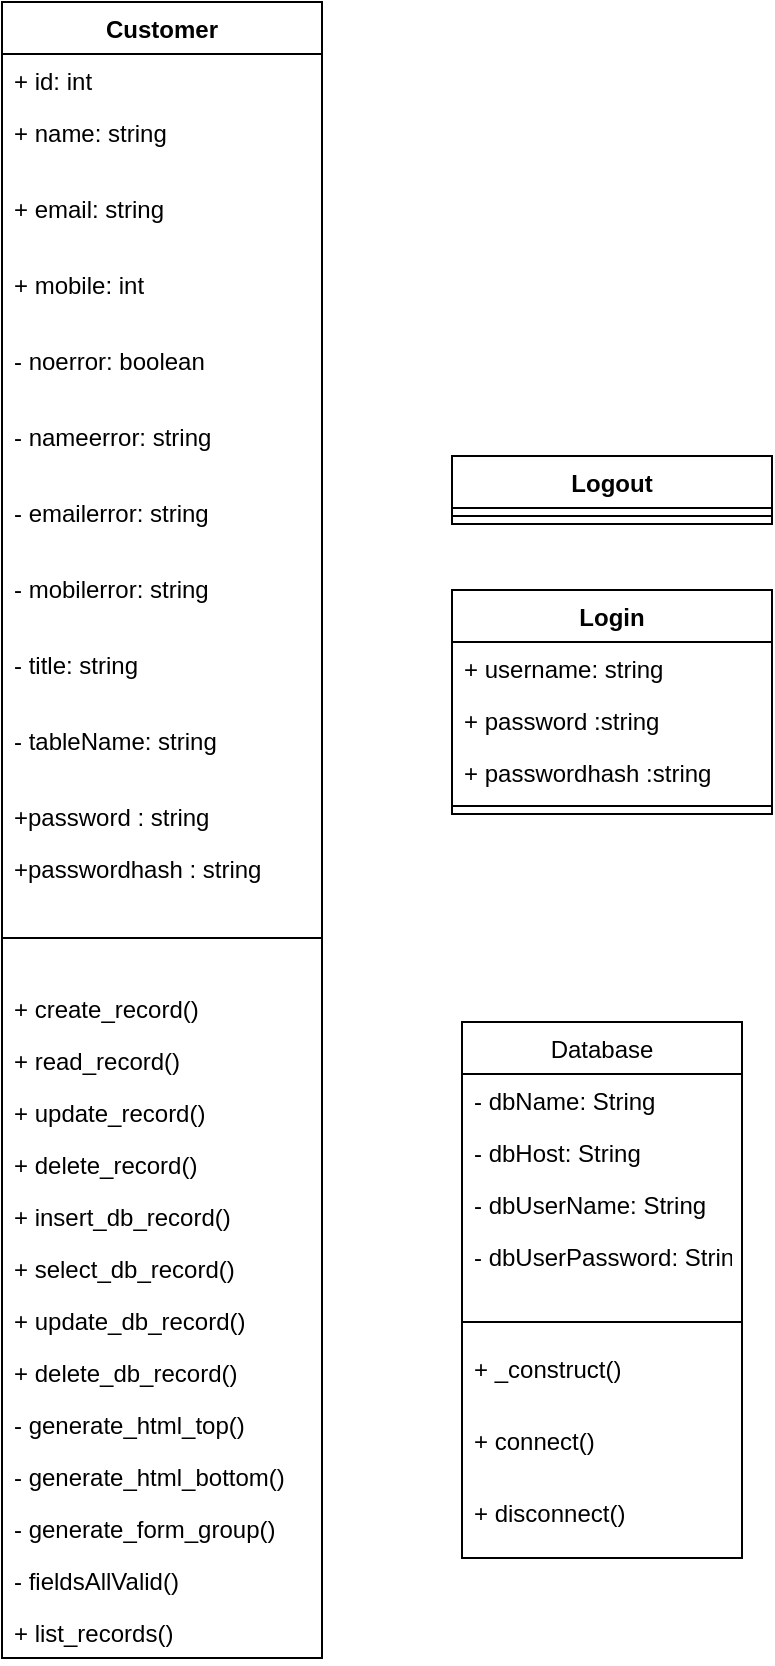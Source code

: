 <mxfile version="10.4.7" type="github"><diagram id="xlucl8pYlQIdohGD74lm" name="Page-1"><mxGraphModel dx="1154" dy="774" grid="1" gridSize="10" guides="1" tooltips="1" connect="1" arrows="1" fold="1" page="1" pageScale="1" pageWidth="850" pageHeight="1100" math="0" shadow="0"><root><mxCell id="0"/><mxCell id="1" parent="0"/><mxCell id="V_Bx1dOc-YKhoQ6dXPnF-1" value="Customer" style="swimlane;fontStyle=1;align=center;verticalAlign=top;childLayout=stackLayout;horizontal=1;startSize=26;horizontalStack=0;resizeParent=1;resizeParentMax=0;resizeLast=0;collapsible=1;marginBottom=0;" parent="1" vertex="1"><mxGeometry x="40" y="40" width="160" height="828" as="geometry"/></mxCell><mxCell id="V_Bx1dOc-YKhoQ6dXPnF-2" value="+ id: int&#10;" style="text;strokeColor=none;fillColor=none;align=left;verticalAlign=top;spacingLeft=4;spacingRight=4;overflow=hidden;rotatable=0;points=[[0,0.5],[1,0.5]];portConstraint=eastwest;" parent="V_Bx1dOc-YKhoQ6dXPnF-1" vertex="1"><mxGeometry y="26" width="160" height="26" as="geometry"/></mxCell><mxCell id="V_Bx1dOc-YKhoQ6dXPnF-3" value="+ name: string&#10;" style="text;strokeColor=none;fillColor=none;align=left;verticalAlign=top;spacingLeft=4;spacingRight=4;overflow=hidden;rotatable=0;points=[[0,0.5],[1,0.5]];portConstraint=eastwest;" parent="V_Bx1dOc-YKhoQ6dXPnF-1" vertex="1"><mxGeometry y="52" width="160" height="38" as="geometry"/></mxCell><mxCell id="V_Bx1dOc-YKhoQ6dXPnF-4" value="+ email: string&#10;" style="text;strokeColor=none;fillColor=none;align=left;verticalAlign=top;spacingLeft=4;spacingRight=4;overflow=hidden;rotatable=0;points=[[0,0.5],[1,0.5]];portConstraint=eastwest;" parent="V_Bx1dOc-YKhoQ6dXPnF-1" vertex="1"><mxGeometry y="90" width="160" height="38" as="geometry"/></mxCell><mxCell id="V_Bx1dOc-YKhoQ6dXPnF-5" value="+ mobile: int&#10;" style="text;strokeColor=none;fillColor=none;align=left;verticalAlign=top;spacingLeft=4;spacingRight=4;overflow=hidden;rotatable=0;points=[[0,0.5],[1,0.5]];portConstraint=eastwest;" parent="V_Bx1dOc-YKhoQ6dXPnF-1" vertex="1"><mxGeometry y="128" width="160" height="38" as="geometry"/></mxCell><mxCell id="V_Bx1dOc-YKhoQ6dXPnF-6" value="- noerror: boolean&#10;" style="text;strokeColor=none;fillColor=none;align=left;verticalAlign=top;spacingLeft=4;spacingRight=4;overflow=hidden;rotatable=0;points=[[0,0.5],[1,0.5]];portConstraint=eastwest;" parent="V_Bx1dOc-YKhoQ6dXPnF-1" vertex="1"><mxGeometry y="166" width="160" height="38" as="geometry"/></mxCell><mxCell id="V_Bx1dOc-YKhoQ6dXPnF-7" value="- nameerror: string&#10;" style="text;strokeColor=none;fillColor=none;align=left;verticalAlign=top;spacingLeft=4;spacingRight=4;overflow=hidden;rotatable=0;points=[[0,0.5],[1,0.5]];portConstraint=eastwest;" parent="V_Bx1dOc-YKhoQ6dXPnF-1" vertex="1"><mxGeometry y="204" width="160" height="38" as="geometry"/></mxCell><mxCell id="V_Bx1dOc-YKhoQ6dXPnF-8" value="- emailerror: string&#10;" style="text;strokeColor=none;fillColor=none;align=left;verticalAlign=top;spacingLeft=4;spacingRight=4;overflow=hidden;rotatable=0;points=[[0,0.5],[1,0.5]];portConstraint=eastwest;" parent="V_Bx1dOc-YKhoQ6dXPnF-1" vertex="1"><mxGeometry y="242" width="160" height="38" as="geometry"/></mxCell><mxCell id="V_Bx1dOc-YKhoQ6dXPnF-9" value="- mobilerror: string&#10;" style="text;strokeColor=none;fillColor=none;align=left;verticalAlign=top;spacingLeft=4;spacingRight=4;overflow=hidden;rotatable=0;points=[[0,0.5],[1,0.5]];portConstraint=eastwest;" parent="V_Bx1dOc-YKhoQ6dXPnF-1" vertex="1"><mxGeometry y="280" width="160" height="38" as="geometry"/></mxCell><mxCell id="V_Bx1dOc-YKhoQ6dXPnF-10" value="- title: string&#10;" style="text;strokeColor=none;fillColor=none;align=left;verticalAlign=top;spacingLeft=4;spacingRight=4;overflow=hidden;rotatable=0;points=[[0,0.5],[1,0.5]];portConstraint=eastwest;" parent="V_Bx1dOc-YKhoQ6dXPnF-1" vertex="1"><mxGeometry y="318" width="160" height="38" as="geometry"/></mxCell><mxCell id="V_Bx1dOc-YKhoQ6dXPnF-11" value="- tableName: string&#10;" style="text;strokeColor=none;fillColor=none;align=left;verticalAlign=top;spacingLeft=4;spacingRight=4;overflow=hidden;rotatable=0;points=[[0,0.5],[1,0.5]];portConstraint=eastwest;" parent="V_Bx1dOc-YKhoQ6dXPnF-1" vertex="1"><mxGeometry y="356" width="160" height="38" as="geometry"/></mxCell><mxCell id="bQSBIXzW3MoV0G0bGviz-5" value="+password : string" style="text;strokeColor=none;fillColor=none;align=left;verticalAlign=top;spacingLeft=4;spacingRight=4;overflow=hidden;rotatable=0;points=[[0,0.5],[1,0.5]];portConstraint=eastwest;" vertex="1" parent="V_Bx1dOc-YKhoQ6dXPnF-1"><mxGeometry y="394" width="160" height="26" as="geometry"/></mxCell><mxCell id="bQSBIXzW3MoV0G0bGviz-6" value="+passwordhash : string" style="text;strokeColor=none;fillColor=none;align=left;verticalAlign=top;spacingLeft=4;spacingRight=4;overflow=hidden;rotatable=0;points=[[0,0.5],[1,0.5]];portConstraint=eastwest;" vertex="1" parent="V_Bx1dOc-YKhoQ6dXPnF-1"><mxGeometry y="420" width="160" height="26" as="geometry"/></mxCell><mxCell id="V_Bx1dOc-YKhoQ6dXPnF-12" value="" style="line;strokeWidth=1;fillColor=none;align=left;verticalAlign=middle;spacingTop=-1;spacingLeft=3;spacingRight=3;rotatable=0;labelPosition=right;points=[];portConstraint=eastwest;" parent="V_Bx1dOc-YKhoQ6dXPnF-1" vertex="1"><mxGeometry y="446" width="160" height="44" as="geometry"/></mxCell><mxCell id="V_Bx1dOc-YKhoQ6dXPnF-13" value="+ create_record()" style="text;strokeColor=none;fillColor=none;align=left;verticalAlign=top;spacingLeft=4;spacingRight=4;overflow=hidden;rotatable=0;points=[[0,0.5],[1,0.5]];portConstraint=eastwest;" parent="V_Bx1dOc-YKhoQ6dXPnF-1" vertex="1"><mxGeometry y="490" width="160" height="26" as="geometry"/></mxCell><mxCell id="V_Bx1dOc-YKhoQ6dXPnF-14" value="+ read_record()" style="text;strokeColor=none;fillColor=none;align=left;verticalAlign=top;spacingLeft=4;spacingRight=4;overflow=hidden;rotatable=0;points=[[0,0.5],[1,0.5]];portConstraint=eastwest;" parent="V_Bx1dOc-YKhoQ6dXPnF-1" vertex="1"><mxGeometry y="516" width="160" height="26" as="geometry"/></mxCell><mxCell id="V_Bx1dOc-YKhoQ6dXPnF-15" value="+ update_record()" style="text;strokeColor=none;fillColor=none;align=left;verticalAlign=top;spacingLeft=4;spacingRight=4;overflow=hidden;rotatable=0;points=[[0,0.5],[1,0.5]];portConstraint=eastwest;" parent="V_Bx1dOc-YKhoQ6dXPnF-1" vertex="1"><mxGeometry y="542" width="160" height="26" as="geometry"/></mxCell><mxCell id="V_Bx1dOc-YKhoQ6dXPnF-16" value="+ delete_record()" style="text;strokeColor=none;fillColor=none;align=left;verticalAlign=top;spacingLeft=4;spacingRight=4;overflow=hidden;rotatable=0;points=[[0,0.5],[1,0.5]];portConstraint=eastwest;" parent="V_Bx1dOc-YKhoQ6dXPnF-1" vertex="1"><mxGeometry y="568" width="160" height="26" as="geometry"/></mxCell><mxCell id="V_Bx1dOc-YKhoQ6dXPnF-17" value="+ insert_db_record()" style="text;strokeColor=none;fillColor=none;align=left;verticalAlign=top;spacingLeft=4;spacingRight=4;overflow=hidden;rotatable=0;points=[[0,0.5],[1,0.5]];portConstraint=eastwest;" parent="V_Bx1dOc-YKhoQ6dXPnF-1" vertex="1"><mxGeometry y="594" width="160" height="26" as="geometry"/></mxCell><mxCell id="V_Bx1dOc-YKhoQ6dXPnF-18" value="+ select_db_record()" style="text;strokeColor=none;fillColor=none;align=left;verticalAlign=top;spacingLeft=4;spacingRight=4;overflow=hidden;rotatable=0;points=[[0,0.5],[1,0.5]];portConstraint=eastwest;" parent="V_Bx1dOc-YKhoQ6dXPnF-1" vertex="1"><mxGeometry y="620" width="160" height="26" as="geometry"/></mxCell><mxCell id="V_Bx1dOc-YKhoQ6dXPnF-19" value="+ update_db_record()" style="text;strokeColor=none;fillColor=none;align=left;verticalAlign=top;spacingLeft=4;spacingRight=4;overflow=hidden;rotatable=0;points=[[0,0.5],[1,0.5]];portConstraint=eastwest;" parent="V_Bx1dOc-YKhoQ6dXPnF-1" vertex="1"><mxGeometry y="646" width="160" height="26" as="geometry"/></mxCell><mxCell id="V_Bx1dOc-YKhoQ6dXPnF-20" value="+ delete_db_record()" style="text;strokeColor=none;fillColor=none;align=left;verticalAlign=top;spacingLeft=4;spacingRight=4;overflow=hidden;rotatable=0;points=[[0,0.5],[1,0.5]];portConstraint=eastwest;" parent="V_Bx1dOc-YKhoQ6dXPnF-1" vertex="1"><mxGeometry y="672" width="160" height="26" as="geometry"/></mxCell><mxCell id="V_Bx1dOc-YKhoQ6dXPnF-21" value="- generate_html_top()" style="text;strokeColor=none;fillColor=none;align=left;verticalAlign=top;spacingLeft=4;spacingRight=4;overflow=hidden;rotatable=0;points=[[0,0.5],[1,0.5]];portConstraint=eastwest;" parent="V_Bx1dOc-YKhoQ6dXPnF-1" vertex="1"><mxGeometry y="698" width="160" height="26" as="geometry"/></mxCell><mxCell id="V_Bx1dOc-YKhoQ6dXPnF-22" value="- generate_html_bottom()" style="text;strokeColor=none;fillColor=none;align=left;verticalAlign=top;spacingLeft=4;spacingRight=4;overflow=hidden;rotatable=0;points=[[0,0.5],[1,0.5]];portConstraint=eastwest;" parent="V_Bx1dOc-YKhoQ6dXPnF-1" vertex="1"><mxGeometry y="724" width="160" height="26" as="geometry"/></mxCell><mxCell id="V_Bx1dOc-YKhoQ6dXPnF-23" value="- generate_form_group()" style="text;strokeColor=none;fillColor=none;align=left;verticalAlign=top;spacingLeft=4;spacingRight=4;overflow=hidden;rotatable=0;points=[[0,0.5],[1,0.5]];portConstraint=eastwest;" parent="V_Bx1dOc-YKhoQ6dXPnF-1" vertex="1"><mxGeometry y="750" width="160" height="26" as="geometry"/></mxCell><mxCell id="V_Bx1dOc-YKhoQ6dXPnF-24" value="- fieldsAllValid()" style="text;strokeColor=none;fillColor=none;align=left;verticalAlign=top;spacingLeft=4;spacingRight=4;overflow=hidden;rotatable=0;points=[[0,0.5],[1,0.5]];portConstraint=eastwest;" parent="V_Bx1dOc-YKhoQ6dXPnF-1" vertex="1"><mxGeometry y="776" width="160" height="26" as="geometry"/></mxCell><mxCell id="V_Bx1dOc-YKhoQ6dXPnF-25" value="+ list_records()" style="text;strokeColor=none;fillColor=none;align=left;verticalAlign=top;spacingLeft=4;spacingRight=4;overflow=hidden;rotatable=0;points=[[0,0.5],[1,0.5]];portConstraint=eastwest;" parent="V_Bx1dOc-YKhoQ6dXPnF-1" vertex="1"><mxGeometry y="802" width="160" height="26" as="geometry"/></mxCell><mxCell id="V_Bx1dOc-YKhoQ6dXPnF-26" value="Database" style="swimlane;fontStyle=0;childLayout=stackLayout;horizontal=1;startSize=26;fillColor=none;horizontalStack=0;resizeParent=1;resizeParentMax=0;resizeLast=0;collapsible=1;marginBottom=0;" parent="1" vertex="1"><mxGeometry x="270" y="550" width="140" height="268" as="geometry"/></mxCell><mxCell id="V_Bx1dOc-YKhoQ6dXPnF-27" value="- dbName: String" style="text;strokeColor=none;fillColor=none;align=left;verticalAlign=top;spacingLeft=4;spacingRight=4;overflow=hidden;rotatable=0;points=[[0,0.5],[1,0.5]];portConstraint=eastwest;" parent="V_Bx1dOc-YKhoQ6dXPnF-26" vertex="1"><mxGeometry y="26" width="140" height="26" as="geometry"/></mxCell><mxCell id="V_Bx1dOc-YKhoQ6dXPnF-28" value="- dbHost: String" style="text;strokeColor=none;fillColor=none;align=left;verticalAlign=top;spacingLeft=4;spacingRight=4;overflow=hidden;rotatable=0;points=[[0,0.5],[1,0.5]];portConstraint=eastwest;" parent="V_Bx1dOc-YKhoQ6dXPnF-26" vertex="1"><mxGeometry y="52" width="140" height="26" as="geometry"/></mxCell><mxCell id="V_Bx1dOc-YKhoQ6dXPnF-29" value="- dbUserName: String" style="text;strokeColor=none;fillColor=none;align=left;verticalAlign=top;spacingLeft=4;spacingRight=4;overflow=hidden;rotatable=0;points=[[0,0.5],[1,0.5]];portConstraint=eastwest;" parent="V_Bx1dOc-YKhoQ6dXPnF-26" vertex="1"><mxGeometry y="78" width="140" height="26" as="geometry"/></mxCell><mxCell id="V_Bx1dOc-YKhoQ6dXPnF-30" value="- dbUserPassword: String" style="text;strokeColor=none;fillColor=none;align=left;verticalAlign=top;spacingLeft=4;spacingRight=4;overflow=hidden;rotatable=0;points=[[0,0.5],[1,0.5]];portConstraint=eastwest;" parent="V_Bx1dOc-YKhoQ6dXPnF-26" vertex="1"><mxGeometry y="104" width="140" height="36" as="geometry"/></mxCell><mxCell id="V_Bx1dOc-YKhoQ6dXPnF-31" value="" style="line;strokeWidth=1;fillColor=none;align=left;verticalAlign=middle;spacingTop=-1;spacingLeft=3;spacingRight=3;rotatable=0;labelPosition=right;points=[];portConstraint=eastwest;" parent="V_Bx1dOc-YKhoQ6dXPnF-26" vertex="1"><mxGeometry y="140" width="140" height="20" as="geometry"/></mxCell><mxCell id="V_Bx1dOc-YKhoQ6dXPnF-32" value="+ _construct()&#10;" style="text;strokeColor=none;fillColor=none;align=left;verticalAlign=top;spacingLeft=4;spacingRight=4;overflow=hidden;rotatable=0;points=[[0,0.5],[1,0.5]];portConstraint=eastwest;" parent="V_Bx1dOc-YKhoQ6dXPnF-26" vertex="1"><mxGeometry y="160" width="140" height="36" as="geometry"/></mxCell><mxCell id="V_Bx1dOc-YKhoQ6dXPnF-33" value="+ connect()&#10;" style="text;strokeColor=none;fillColor=none;align=left;verticalAlign=top;spacingLeft=4;spacingRight=4;overflow=hidden;rotatable=0;points=[[0,0.5],[1,0.5]];portConstraint=eastwest;" parent="V_Bx1dOc-YKhoQ6dXPnF-26" vertex="1"><mxGeometry y="196" width="140" height="36" as="geometry"/></mxCell><mxCell id="V_Bx1dOc-YKhoQ6dXPnF-34" value="+ disconnect()&#10;" style="text;strokeColor=none;fillColor=none;align=left;verticalAlign=top;spacingLeft=4;spacingRight=4;overflow=hidden;rotatable=0;points=[[0,0.5],[1,0.5]];portConstraint=eastwest;" parent="V_Bx1dOc-YKhoQ6dXPnF-26" vertex="1"><mxGeometry y="232" width="140" height="36" as="geometry"/></mxCell><mxCell id="V_Bx1dOc-YKhoQ6dXPnF-36" value="Login" style="swimlane;fontStyle=1;align=center;verticalAlign=top;childLayout=stackLayout;horizontal=1;startSize=26;horizontalStack=0;resizeParent=1;resizeParentMax=0;resizeLast=0;collapsible=1;marginBottom=0;" parent="1" vertex="1"><mxGeometry x="265" y="334" width="160" height="112" as="geometry"/></mxCell><mxCell id="V_Bx1dOc-YKhoQ6dXPnF-37" value="+ username: string" style="text;strokeColor=none;fillColor=none;align=left;verticalAlign=top;spacingLeft=4;spacingRight=4;overflow=hidden;rotatable=0;points=[[0,0.5],[1,0.5]];portConstraint=eastwest;" parent="V_Bx1dOc-YKhoQ6dXPnF-36" vertex="1"><mxGeometry y="26" width="160" height="26" as="geometry"/></mxCell><mxCell id="V_Bx1dOc-YKhoQ6dXPnF-39" value="+ password :string&#10;" style="text;strokeColor=none;fillColor=none;align=left;verticalAlign=top;spacingLeft=4;spacingRight=4;overflow=hidden;rotatable=0;points=[[0,0.5],[1,0.5]];portConstraint=eastwest;" parent="V_Bx1dOc-YKhoQ6dXPnF-36" vertex="1"><mxGeometry y="52" width="160" height="26" as="geometry"/></mxCell><mxCell id="bQSBIXzW3MoV0G0bGviz-7" value="+ passwordhash :string&#10;" style="text;strokeColor=none;fillColor=none;align=left;verticalAlign=top;spacingLeft=4;spacingRight=4;overflow=hidden;rotatable=0;points=[[0,0.5],[1,0.5]];portConstraint=eastwest;" vertex="1" parent="V_Bx1dOc-YKhoQ6dXPnF-36"><mxGeometry y="78" width="160" height="26" as="geometry"/></mxCell><mxCell id="V_Bx1dOc-YKhoQ6dXPnF-38" value="" style="line;strokeWidth=1;fillColor=none;align=left;verticalAlign=middle;spacingTop=-1;spacingLeft=3;spacingRight=3;rotatable=0;labelPosition=right;points=[];portConstraint=eastwest;" parent="V_Bx1dOc-YKhoQ6dXPnF-36" vertex="1"><mxGeometry y="104" width="160" height="8" as="geometry"/></mxCell><mxCell id="V_Bx1dOc-YKhoQ6dXPnF-40" value="Logout" style="swimlane;fontStyle=1;align=center;verticalAlign=top;childLayout=stackLayout;horizontal=1;startSize=26;horizontalStack=0;resizeParent=1;resizeParentMax=0;resizeLast=0;collapsible=1;marginBottom=0;" parent="1" vertex="1"><mxGeometry x="265" y="267" width="160" height="34" as="geometry"/></mxCell><mxCell id="V_Bx1dOc-YKhoQ6dXPnF-42" value="" style="line;strokeWidth=1;fillColor=none;align=left;verticalAlign=middle;spacingTop=-1;spacingLeft=3;spacingRight=3;rotatable=0;labelPosition=right;points=[];portConstraint=eastwest;" parent="V_Bx1dOc-YKhoQ6dXPnF-40" vertex="1"><mxGeometry y="26" width="160" height="8" as="geometry"/></mxCell></root></mxGraphModel></diagram></mxfile>